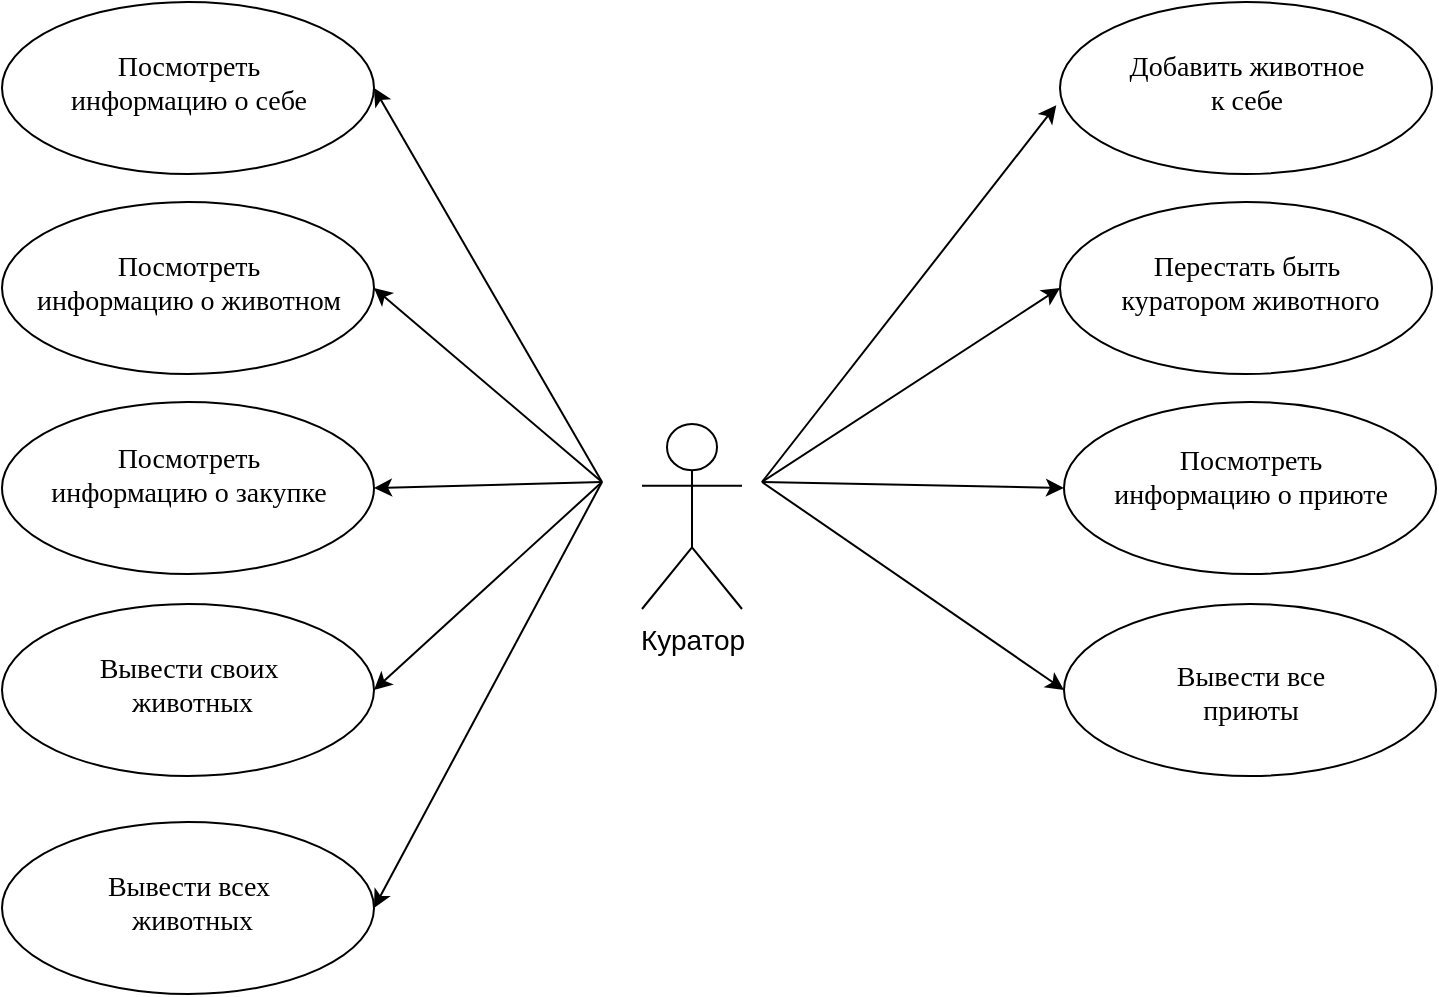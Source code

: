 <mxfile version="21.5.0" type="device">
  <diagram name="Page 2" id="0">
    <mxGraphModel dx="1050" dy="515" grid="1" gridSize="10" guides="1" tooltips="1" connect="1" arrows="1" fold="1" page="1" pageScale="1" pageWidth="827" pageHeight="1169" math="0" shadow="0">
      <root>
        <mxCell id="0" />
        <mxCell id="1" parent="0" />
        <mxCell id="4" style="graphMlID=n2;gradientDirection=east;shape=mxgraph.flowchart.start_1;fillColor=#ffffff;gradientColor=#ffffff;strokeColor=#000000;strokeWidth=1.0" parent="1" vertex="1">
          <mxGeometry x="110" y="50" width="186" height="86" as="geometry" />
        </mxCell>
        <mxCell id="0.2.0" value="&lt;font style=&quot;font-size: 14px;&quot;&gt;Посмотреть&lt;br&gt;информацию о себе&lt;/font&gt;" style="text;html=1;spacing=0;align=center;fontFamily=dialog;fontSize=12;fontStyle=0;=center;fontColor=#000000;verticalAlign=bottom" parent="4" vertex="1">
          <mxGeometry x="27.464" y="27.031" width="131.072" height="31.938" as="geometry" />
        </mxCell>
        <mxCell id="5" style="graphMlID=n3;gradientDirection=east;shape=mxgraph.flowchart.start_1;fillColor=#ffffff;gradientColor=#ffffff;strokeColor=#000000;strokeWidth=1.0" parent="1" vertex="1">
          <mxGeometry x="639" y="50" width="186" height="86" as="geometry" />
        </mxCell>
        <mxCell id="0.3.0" value="&lt;font style=&quot;font-size: 14px;&quot;&gt;Добавить животное&lt;br&gt;к себе&lt;/font&gt;" style="text;html=1;spacing=0;align=center;fontFamily=dialog;fontSize=12;fontStyle=0;=center;fontColor=#000000;verticalAlign=bottom" parent="5" vertex="1">
          <mxGeometry x="28.521" y="27.031" width="128.957" height="31.938" as="geometry" />
        </mxCell>
        <mxCell id="6" style="graphMlID=n4;gradientDirection=east;shape=mxgraph.flowchart.start_1;fillColor=#ffffff;gradientColor=#ffffff;strokeColor=#000000;strokeWidth=1.0" parent="1" vertex="1">
          <mxGeometry x="639" y="150" width="186" height="86" as="geometry" />
        </mxCell>
        <mxCell id="0.4.0" value="&lt;span style=&quot;font-size: 14px;&quot;&gt;Перестать быть&lt;br&gt;&amp;nbsp;куратором животного&lt;/span&gt;" style="text;html=1;spacing=0;align=center;fontFamily=dialog;fontSize=12;fontStyle=0;=center;fontColor=#000000;verticalAlign=bottom" parent="6" vertex="1">
          <mxGeometry x="43.923" y="27.031" width="98.154" height="31.938" as="geometry" />
        </mxCell>
        <mxCell id="7" style="graphMlID=n5;gradientDirection=east;shape=mxgraph.flowchart.start_1;fillColor=#ffffff;gradientColor=#ffffff;strokeColor=#000000;strokeWidth=1.0" parent="1" vertex="1">
          <mxGeometry x="110" y="150" width="186" height="86" as="geometry" />
        </mxCell>
        <mxCell id="0.5.0" value="&lt;font style=&quot;font-size: 14px;&quot;&gt;Посмотреть&lt;br&gt;информацию о животном&lt;/font&gt;" style="text;html=1;spacing=0;align=center;fontFamily=dialog;fontSize=12;fontStyle=0;=center;fontColor=#000000;verticalAlign=bottom" parent="7" vertex="1">
          <mxGeometry x="48.93" y="27.031" width="88.141" height="31.938" as="geometry" />
        </mxCell>
        <mxCell id="8" style="graphMlID=n6;gradientDirection=east;shape=mxgraph.flowchart.start_1;fillColor=#ffffff;gradientColor=#ffffff;strokeColor=#000000;strokeWidth=1.0" parent="1" vertex="1">
          <mxGeometry x="641" y="351" width="186" height="86" as="geometry" />
        </mxCell>
        <mxCell id="0.6.0" value="&lt;span style=&quot;font-size: 14px;&quot;&gt;Вывести все&lt;br&gt;&lt;/span&gt;&lt;font style=&quot;font-size: 14px;&quot;&gt;приюты&lt;/font&gt;" style="text;html=1;spacing=0;align=center;fontFamily=dialog;fontSize=12;fontStyle=0;=center;fontColor=#000000;verticalAlign=bottom" parent="8" vertex="1">
          <mxGeometry x="53.295" y="17.047" width="79.41" height="45.906" as="geometry" />
        </mxCell>
        <mxCell id="9" style="graphMlID=n7;gradientDirection=east;shape=mxgraph.flowchart.start_1;fillColor=#ffffff;gradientColor=#ffffff;strokeColor=#000000;strokeWidth=1.0" parent="1" vertex="1">
          <mxGeometry x="641" y="250" width="186" height="86" as="geometry" />
        </mxCell>
        <mxCell id="0.7.0" value="&lt;font style=&quot;font-size: 14px;&quot;&gt;Посмотреть&lt;br&gt;информацию о приюте&lt;/font&gt;" style="text;html=1;spacing=0;align=center;fontFamily=dialog;fontSize=12;fontStyle=0;=center;fontColor=#000000;verticalAlign=bottom" parent="9" vertex="1">
          <mxGeometry x="53.295" y="9.967" width="79.41" height="45.906" as="geometry" />
        </mxCell>
        <mxCell id="10" style="graphMlID=n8;gradientDirection=east;shape=mxgraph.flowchart.start_1;fillColor=#ffffff;gradientColor=#ffffff;strokeColor=#000000;strokeWidth=1.0" parent="1" vertex="1">
          <mxGeometry x="110" y="250" width="186" height="86" as="geometry" />
        </mxCell>
        <mxCell id="0.8.0" value="&lt;font style=&quot;font-size: 14px;&quot;&gt;Посмотреть&lt;br&gt;информацию о закупке&lt;/font&gt;" style="text;html=1;spacing=0;align=center;fontFamily=dialog;fontSize=12;fontStyle=0;=center;fontColor=#000000;verticalAlign=bottom" parent="10" vertex="1">
          <mxGeometry x="60.25" y="9.547" width="65.5" height="45.906" as="geometry" />
        </mxCell>
        <mxCell id="5csLgl6qisGbaf3oR21y-17" value="Куратор" style="shape=umlActor;verticalLabelPosition=bottom;verticalAlign=top;html=1;outlineConnect=0;fontSize=14;" parent="1" vertex="1">
          <mxGeometry x="430" y="261" width="50" height="92.5" as="geometry" />
        </mxCell>
        <mxCell id="vZAdzexXDlPwYwt0Q9mS-17" value="" style="endArrow=classic;html=1;rounded=0;entryX=1;entryY=0.5;entryDx=0;entryDy=0;entryPerimeter=0;" parent="1" target="4" edge="1">
          <mxGeometry width="50" height="50" relative="1" as="geometry">
            <mxPoint x="410" y="290" as="sourcePoint" />
            <mxPoint x="800" y="190" as="targetPoint" />
          </mxGeometry>
        </mxCell>
        <mxCell id="vZAdzexXDlPwYwt0Q9mS-18" value="" style="endArrow=classic;html=1;rounded=0;entryX=-0.01;entryY=0.6;entryDx=0;entryDy=0;entryPerimeter=0;" parent="1" target="5" edge="1">
          <mxGeometry width="50" height="50" relative="1" as="geometry">
            <mxPoint x="490" y="290" as="sourcePoint" />
            <mxPoint x="800" y="190" as="targetPoint" />
          </mxGeometry>
        </mxCell>
        <mxCell id="vZAdzexXDlPwYwt0Q9mS-19" value="" style="endArrow=classic;html=1;rounded=0;entryX=0;entryY=0.5;entryDx=0;entryDy=0;entryPerimeter=0;" parent="1" target="6" edge="1">
          <mxGeometry width="50" height="50" relative="1" as="geometry">
            <mxPoint x="490" y="290" as="sourcePoint" />
            <mxPoint x="800" y="190" as="targetPoint" />
          </mxGeometry>
        </mxCell>
        <mxCell id="vZAdzexXDlPwYwt0Q9mS-20" value="" style="endArrow=classic;html=1;rounded=0;entryX=0;entryY=0.5;entryDx=0;entryDy=0;entryPerimeter=0;" parent="1" target="9" edge="1">
          <mxGeometry width="50" height="50" relative="1" as="geometry">
            <mxPoint x="490" y="290" as="sourcePoint" />
            <mxPoint x="800" y="190" as="targetPoint" />
          </mxGeometry>
        </mxCell>
        <mxCell id="vZAdzexXDlPwYwt0Q9mS-21" value="" style="endArrow=classic;html=1;rounded=0;entryX=0;entryY=0.5;entryDx=0;entryDy=0;entryPerimeter=0;" parent="1" target="8" edge="1">
          <mxGeometry width="50" height="50" relative="1" as="geometry">
            <mxPoint x="490" y="290" as="sourcePoint" />
            <mxPoint x="800" y="290" as="targetPoint" />
          </mxGeometry>
        </mxCell>
        <mxCell id="vZAdzexXDlPwYwt0Q9mS-22" value="" style="endArrow=classic;html=1;rounded=0;entryX=1;entryY=0.5;entryDx=0;entryDy=0;entryPerimeter=0;" parent="1" target="7" edge="1">
          <mxGeometry width="50" height="50" relative="1" as="geometry">
            <mxPoint x="410" y="290" as="sourcePoint" />
            <mxPoint x="800" y="290" as="targetPoint" />
          </mxGeometry>
        </mxCell>
        <mxCell id="vZAdzexXDlPwYwt0Q9mS-23" value="" style="endArrow=classic;html=1;rounded=0;entryX=1;entryY=0.5;entryDx=0;entryDy=0;entryPerimeter=0;" parent="1" target="10" edge="1">
          <mxGeometry width="50" height="50" relative="1" as="geometry">
            <mxPoint x="410" y="290" as="sourcePoint" />
            <mxPoint x="800" y="390" as="targetPoint" />
          </mxGeometry>
        </mxCell>
        <mxCell id="vZAdzexXDlPwYwt0Q9mS-24" style="graphMlID=n8;gradientDirection=east;shape=mxgraph.flowchart.start_1;fillColor=#ffffff;gradientColor=#ffffff;strokeColor=#000000;strokeWidth=1.0" parent="1" vertex="1">
          <mxGeometry x="110" y="351" width="186" height="86" as="geometry" />
        </mxCell>
        <mxCell id="vZAdzexXDlPwYwt0Q9mS-25" value="&lt;span style=&quot;font-size: 14px;&quot;&gt;Вывести своих&lt;br&gt;&amp;nbsp;животных&lt;/span&gt;" style="text;html=1;spacing=0;align=center;fontFamily=dialog;fontSize=12;fontStyle=0;=center;fontColor=#000000;verticalAlign=bottom" parent="vZAdzexXDlPwYwt0Q9mS-24" vertex="1">
          <mxGeometry x="60.25" y="13.547" width="65.5" height="45.906" as="geometry" />
        </mxCell>
        <mxCell id="vZAdzexXDlPwYwt0Q9mS-27" value="" style="endArrow=classic;html=1;rounded=0;entryX=1;entryY=0.5;entryDx=0;entryDy=0;entryPerimeter=0;" parent="1" target="vZAdzexXDlPwYwt0Q9mS-24" edge="1">
          <mxGeometry width="50" height="50" relative="1" as="geometry">
            <mxPoint x="410" y="290" as="sourcePoint" />
            <mxPoint x="651" y="303" as="targetPoint" />
          </mxGeometry>
        </mxCell>
        <mxCell id="vZAdzexXDlPwYwt0Q9mS-29" style="graphMlID=n8;gradientDirection=east;shape=mxgraph.flowchart.start_1;fillColor=#ffffff;gradientColor=#ffffff;strokeColor=#000000;strokeWidth=1.0" parent="1" vertex="1">
          <mxGeometry x="110" y="460" width="186" height="86" as="geometry" />
        </mxCell>
        <mxCell id="vZAdzexXDlPwYwt0Q9mS-30" value="&lt;span style=&quot;font-size: 14px;&quot;&gt;Вывести всех&lt;br&gt;&amp;nbsp;животных&lt;/span&gt;" style="text;html=1;spacing=0;align=center;fontFamily=dialog;fontSize=12;fontStyle=0;=center;fontColor=#000000;verticalAlign=bottom" parent="vZAdzexXDlPwYwt0Q9mS-29" vertex="1">
          <mxGeometry x="60.25" y="13.547" width="65.5" height="45.906" as="geometry" />
        </mxCell>
        <mxCell id="vZAdzexXDlPwYwt0Q9mS-31" value="" style="endArrow=classic;html=1;rounded=0;entryX=1;entryY=0.5;entryDx=0;entryDy=0;entryPerimeter=0;" parent="1" target="vZAdzexXDlPwYwt0Q9mS-29" edge="1">
          <mxGeometry width="50" height="50" relative="1" as="geometry">
            <mxPoint x="410" y="290" as="sourcePoint" />
            <mxPoint x="306" y="404" as="targetPoint" />
          </mxGeometry>
        </mxCell>
      </root>
    </mxGraphModel>
  </diagram>
</mxfile>
